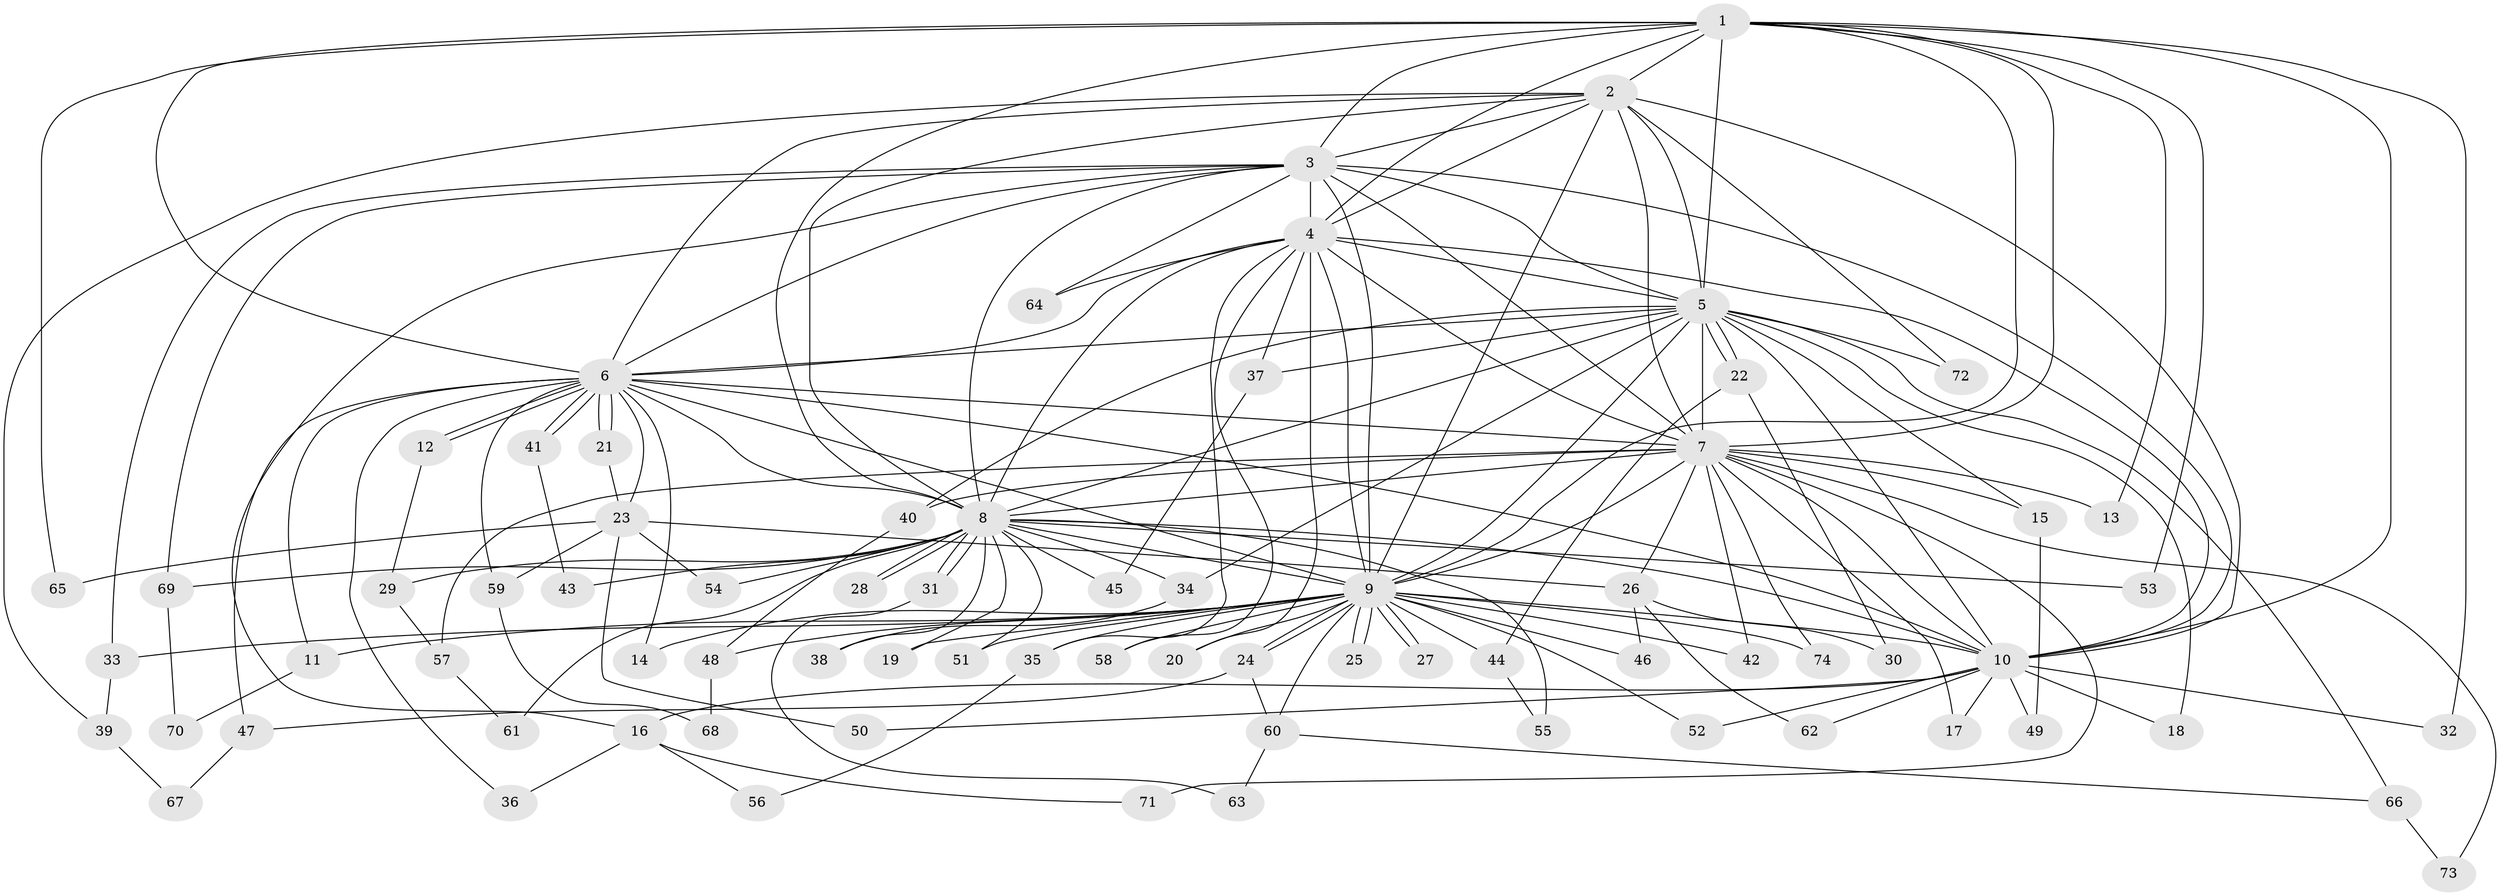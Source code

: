 // coarse degree distribution, {8: 0.05405405405405406, 21: 0.02702702702702703, 2: 0.5405405405405406, 1: 0.24324324324324326, 6: 0.02702702702702703, 25: 0.02702702702702703, 3: 0.08108108108108109}
// Generated by graph-tools (version 1.1) at 2025/48/03/04/25 21:48:30]
// undirected, 74 vertices, 173 edges
graph export_dot {
graph [start="1"]
  node [color=gray90,style=filled];
  1;
  2;
  3;
  4;
  5;
  6;
  7;
  8;
  9;
  10;
  11;
  12;
  13;
  14;
  15;
  16;
  17;
  18;
  19;
  20;
  21;
  22;
  23;
  24;
  25;
  26;
  27;
  28;
  29;
  30;
  31;
  32;
  33;
  34;
  35;
  36;
  37;
  38;
  39;
  40;
  41;
  42;
  43;
  44;
  45;
  46;
  47;
  48;
  49;
  50;
  51;
  52;
  53;
  54;
  55;
  56;
  57;
  58;
  59;
  60;
  61;
  62;
  63;
  64;
  65;
  66;
  67;
  68;
  69;
  70;
  71;
  72;
  73;
  74;
  1 -- 2;
  1 -- 3;
  1 -- 4;
  1 -- 5;
  1 -- 6;
  1 -- 7;
  1 -- 8;
  1 -- 9;
  1 -- 10;
  1 -- 13;
  1 -- 32;
  1 -- 53;
  1 -- 65;
  2 -- 3;
  2 -- 4;
  2 -- 5;
  2 -- 6;
  2 -- 7;
  2 -- 8;
  2 -- 9;
  2 -- 10;
  2 -- 39;
  2 -- 72;
  3 -- 4;
  3 -- 5;
  3 -- 6;
  3 -- 7;
  3 -- 8;
  3 -- 9;
  3 -- 10;
  3 -- 16;
  3 -- 33;
  3 -- 64;
  3 -- 69;
  4 -- 5;
  4 -- 6;
  4 -- 7;
  4 -- 8;
  4 -- 9;
  4 -- 10;
  4 -- 20;
  4 -- 35;
  4 -- 37;
  4 -- 58;
  4 -- 64;
  5 -- 6;
  5 -- 7;
  5 -- 8;
  5 -- 9;
  5 -- 10;
  5 -- 15;
  5 -- 18;
  5 -- 22;
  5 -- 22;
  5 -- 34;
  5 -- 37;
  5 -- 40;
  5 -- 66;
  5 -- 72;
  6 -- 7;
  6 -- 8;
  6 -- 9;
  6 -- 10;
  6 -- 11;
  6 -- 12;
  6 -- 12;
  6 -- 14;
  6 -- 21;
  6 -- 21;
  6 -- 23;
  6 -- 36;
  6 -- 41;
  6 -- 41;
  6 -- 47;
  6 -- 59;
  7 -- 8;
  7 -- 9;
  7 -- 10;
  7 -- 13;
  7 -- 15;
  7 -- 17;
  7 -- 26;
  7 -- 40;
  7 -- 42;
  7 -- 57;
  7 -- 71;
  7 -- 73;
  7 -- 74;
  8 -- 9;
  8 -- 10;
  8 -- 19;
  8 -- 28;
  8 -- 28;
  8 -- 29;
  8 -- 31;
  8 -- 31;
  8 -- 34;
  8 -- 38;
  8 -- 43;
  8 -- 45;
  8 -- 51;
  8 -- 53;
  8 -- 54;
  8 -- 55;
  8 -- 61;
  8 -- 69;
  9 -- 10;
  9 -- 11;
  9 -- 14;
  9 -- 19;
  9 -- 20;
  9 -- 24;
  9 -- 24;
  9 -- 25;
  9 -- 25;
  9 -- 27;
  9 -- 27;
  9 -- 33;
  9 -- 35;
  9 -- 42;
  9 -- 44;
  9 -- 46;
  9 -- 48;
  9 -- 51;
  9 -- 52;
  9 -- 58;
  9 -- 60;
  9 -- 74;
  10 -- 16;
  10 -- 17;
  10 -- 18;
  10 -- 32;
  10 -- 49;
  10 -- 50;
  10 -- 52;
  10 -- 62;
  11 -- 70;
  12 -- 29;
  15 -- 49;
  16 -- 36;
  16 -- 56;
  16 -- 71;
  21 -- 23;
  22 -- 30;
  22 -- 44;
  23 -- 26;
  23 -- 50;
  23 -- 54;
  23 -- 59;
  23 -- 65;
  24 -- 47;
  24 -- 60;
  26 -- 30;
  26 -- 46;
  26 -- 62;
  29 -- 57;
  31 -- 63;
  33 -- 39;
  34 -- 38;
  35 -- 56;
  37 -- 45;
  39 -- 67;
  40 -- 48;
  41 -- 43;
  44 -- 55;
  47 -- 67;
  48 -- 68;
  57 -- 61;
  59 -- 68;
  60 -- 63;
  60 -- 66;
  66 -- 73;
  69 -- 70;
}
